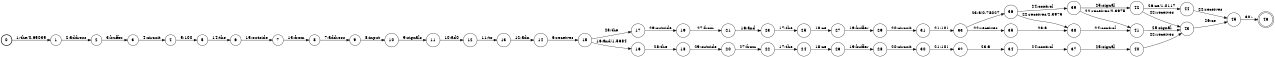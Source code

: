 digraph FST {
rankdir = LR;
size = "8.5,11";
label = "";
center = 1;
orientation = Portrait;
ranksep = "0.4";
nodesep = "0.25";
0 [label = "0", shape = circle, style = bold, fontsize = 14]
	0 -> 1 [label = "1:the/0.65039", fontsize = 14];
1 [label = "1", shape = circle, style = solid, fontsize = 14]
	1 -> 2 [label = "2:address", fontsize = 14];
2 [label = "2", shape = circle, style = solid, fontsize = 14]
	2 -> 3 [label = "3:buffer", fontsize = 14];
3 [label = "3", shape = circle, style = solid, fontsize = 14]
	3 -> 4 [label = "4:circuit", fontsize = 14];
4 [label = "4", shape = circle, style = solid, fontsize = 14]
	4 -> 5 [label = "5:100", fontsize = 14];
5 [label = "5", shape = circle, style = solid, fontsize = 14]
	5 -> 6 [label = "14:the", fontsize = 14];
6 [label = "6", shape = circle, style = solid, fontsize = 14]
	6 -> 7 [label = "15:outside", fontsize = 14];
7 [label = "7", shape = circle, style = solid, fontsize = 14]
	7 -> 8 [label = "13:from", fontsize = 14];
8 [label = "8", shape = circle, style = solid, fontsize = 14]
	8 -> 9 [label = "7:address", fontsize = 14];
9 [label = "9", shape = circle, style = solid, fontsize = 14]
	9 -> 10 [label = "8:input", fontsize = 14];
10 [label = "10", shape = circle, style = solid, fontsize = 14]
	10 -> 11 [label = "9:signals", fontsize = 14];
11 [label = "11", shape = circle, style = solid, fontsize = 14]
	11 -> 12 [label = "10:ad0", fontsize = 14];
12 [label = "12", shape = circle, style = solid, fontsize = 14]
	12 -> 13 [label = "11:to", fontsize = 14];
13 [label = "13", shape = circle, style = solid, fontsize = 14]
	13 -> 14 [label = "12:adn", fontsize = 14];
14 [label = "14", shape = circle, style = solid, fontsize = 14]
	14 -> 15 [label = "6:receives", fontsize = 14];
15 [label = "15", shape = circle, style = solid, fontsize = 14]
	15 -> 17 [label = "28:the", fontsize = 14];
	15 -> 16 [label = "16:and/1.5684", fontsize = 14];
16 [label = "16", shape = circle, style = solid, fontsize = 14]
	16 -> 18 [label = "28:the", fontsize = 14];
17 [label = "17", shape = circle, style = solid, fontsize = 14]
	17 -> 19 [label = "29:outside", fontsize = 14];
18 [label = "18", shape = circle, style = solid, fontsize = 14]
	18 -> 20 [label = "29:outside", fontsize = 14];
19 [label = "19", shape = circle, style = solid, fontsize = 14]
	19 -> 21 [label = "27:from", fontsize = 14];
20 [label = "20", shape = circle, style = solid, fontsize = 14]
	20 -> 22 [label = "27:from", fontsize = 14];
21 [label = "21", shape = circle, style = solid, fontsize = 14]
	21 -> 23 [label = "16:and", fontsize = 14];
22 [label = "22", shape = circle, style = solid, fontsize = 14]
	22 -> 24 [label = "17:the", fontsize = 14];
23 [label = "23", shape = circle, style = solid, fontsize = 14]
	23 -> 25 [label = "17:the", fontsize = 14];
24 [label = "24", shape = circle, style = solid, fontsize = 14]
	24 -> 26 [label = "18:ce", fontsize = 14];
25 [label = "25", shape = circle, style = solid, fontsize = 14]
	25 -> 27 [label = "18:ce", fontsize = 14];
26 [label = "26", shape = circle, style = solid, fontsize = 14]
	26 -> 28 [label = "19:buffer", fontsize = 14];
27 [label = "27", shape = circle, style = solid, fontsize = 14]
	27 -> 29 [label = "19:buffer", fontsize = 14];
28 [label = "28", shape = circle, style = solid, fontsize = 14]
	28 -> 30 [label = "20:circuit", fontsize = 14];
29 [label = "29", shape = circle, style = solid, fontsize = 14]
	29 -> 31 [label = "20:circuit", fontsize = 14];
30 [label = "30", shape = circle, style = solid, fontsize = 14]
	30 -> 32 [label = "21:101", fontsize = 14];
31 [label = "31", shape = circle, style = solid, fontsize = 14]
	31 -> 33 [label = "21:101", fontsize = 14];
32 [label = "32", shape = circle, style = solid, fontsize = 14]
	32 -> 34 [label = "23:a", fontsize = 14];
33 [label = "33", shape = circle, style = solid, fontsize = 14]
	33 -> 35 [label = "22:receives", fontsize = 14];
	33 -> 36 [label = "23:a/0.78027", fontsize = 14];
34 [label = "34", shape = circle, style = solid, fontsize = 14]
	34 -> 37 [label = "24:control", fontsize = 14];
35 [label = "35", shape = circle, style = solid, fontsize = 14]
	35 -> 38 [label = "23:a", fontsize = 14];
36 [label = "36", shape = circle, style = solid, fontsize = 14]
	36 -> 38 [label = "22:receives/2.3975", fontsize = 14];
	36 -> 39 [label = "24:control", fontsize = 14];
37 [label = "37", shape = circle, style = solid, fontsize = 14]
	37 -> 40 [label = "25:signal", fontsize = 14];
38 [label = "38", shape = circle, style = solid, fontsize = 14]
	38 -> 41 [label = "24:control", fontsize = 14];
39 [label = "39", shape = circle, style = solid, fontsize = 14]
	39 -> 41 [label = "22:receives/2.3975", fontsize = 14];
	39 -> 42 [label = "25:signal", fontsize = 14];
40 [label = "40", shape = circle, style = solid, fontsize = 14]
	40 -> 43 [label = "22:receives", fontsize = 14];
41 [label = "41", shape = circle, style = solid, fontsize = 14]
	41 -> 43 [label = "25:signal", fontsize = 14];
42 [label = "42", shape = circle, style = solid, fontsize = 14]
	42 -> 43 [label = "22:receives", fontsize = 14];
	42 -> 44 [label = "26:ce/1.0117", fontsize = 14];
43 [label = "43", shape = circle, style = solid, fontsize = 14]
	43 -> 45 [label = "26:ce", fontsize = 14];
44 [label = "44", shape = circle, style = solid, fontsize = 14]
	44 -> 45 [label = "22:receives", fontsize = 14];
45 [label = "45", shape = circle, style = solid, fontsize = 14]
	45 -> 46 [label = "30:.", fontsize = 14];
46 [label = "46", shape = doublecircle, style = solid, fontsize = 14]
}
